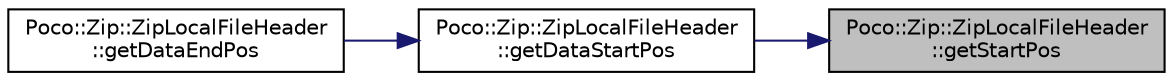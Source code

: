 digraph "Poco::Zip::ZipLocalFileHeader::getStartPos"
{
 // LATEX_PDF_SIZE
  edge [fontname="Helvetica",fontsize="10",labelfontname="Helvetica",labelfontsize="10"];
  node [fontname="Helvetica",fontsize="10",shape=record];
  rankdir="RL";
  Node1 [label="Poco::Zip::ZipLocalFileHeader\l::getStartPos",height=0.2,width=0.4,color="black", fillcolor="grey75", style="filled", fontcolor="black",tooltip="Sets the start position to start and the end position to start+compressedSize."];
  Node1 -> Node2 [dir="back",color="midnightblue",fontsize="10",style="solid"];
  Node2 [label="Poco::Zip::ZipLocalFileHeader\l::getDataStartPos",height=0.2,width=0.4,color="black", fillcolor="white", style="filled",URL="$classPoco_1_1Zip_1_1ZipLocalFileHeader.html#ac7238265ac006bc097ea10f0fb743ce7",tooltip="Points past the last byte of the file entry (ie. either the first byte of the next header,..."];
  Node2 -> Node3 [dir="back",color="midnightblue",fontsize="10",style="solid"];
  Node3 [label="Poco::Zip::ZipLocalFileHeader\l::getDataEndPos",height=0.2,width=0.4,color="black", fillcolor="white", style="filled",URL="$classPoco_1_1Zip_1_1ZipLocalFileHeader.html#acf9e0f497ae2be262f3b6492d10ac1d2",tooltip="Returns the streamoffset for the very first byte of data. Will be equal to DataEndPos if no data pres..."];
}
